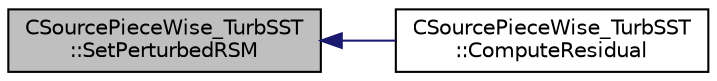 digraph "CSourcePieceWise_TurbSST::SetPerturbedRSM"
{
  edge [fontname="Helvetica",fontsize="10",labelfontname="Helvetica",labelfontsize="10"];
  node [fontname="Helvetica",fontsize="10",shape=record];
  rankdir="LR";
  Node35 [label="CSourcePieceWise_TurbSST\l::SetPerturbedRSM",height=0.2,width=0.4,color="black", fillcolor="grey75", style="filled", fontcolor="black"];
  Node35 -> Node36 [dir="back",color="midnightblue",fontsize="10",style="solid",fontname="Helvetica"];
  Node36 [label="CSourcePieceWise_TurbSST\l::ComputeResidual",height=0.2,width=0.4,color="black", fillcolor="white", style="filled",URL="$class_c_source_piece_wise___turb_s_s_t.html#ada1b61faae3ed32e332cbe04c0c6f3dd",tooltip="Residual for source term integration. "];
}
